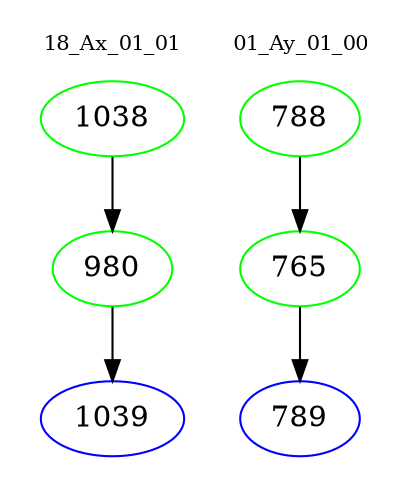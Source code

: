 digraph{
subgraph cluster_0 {
color = white
label = "18_Ax_01_01";
fontsize=10;
T0_1038 [label="1038", color="green"]
T0_1038 -> T0_980 [color="black"]
T0_980 [label="980", color="green"]
T0_980 -> T0_1039 [color="black"]
T0_1039 [label="1039", color="blue"]
}
subgraph cluster_1 {
color = white
label = "01_Ay_01_00";
fontsize=10;
T1_788 [label="788", color="green"]
T1_788 -> T1_765 [color="black"]
T1_765 [label="765", color="green"]
T1_765 -> T1_789 [color="black"]
T1_789 [label="789", color="blue"]
}
}
